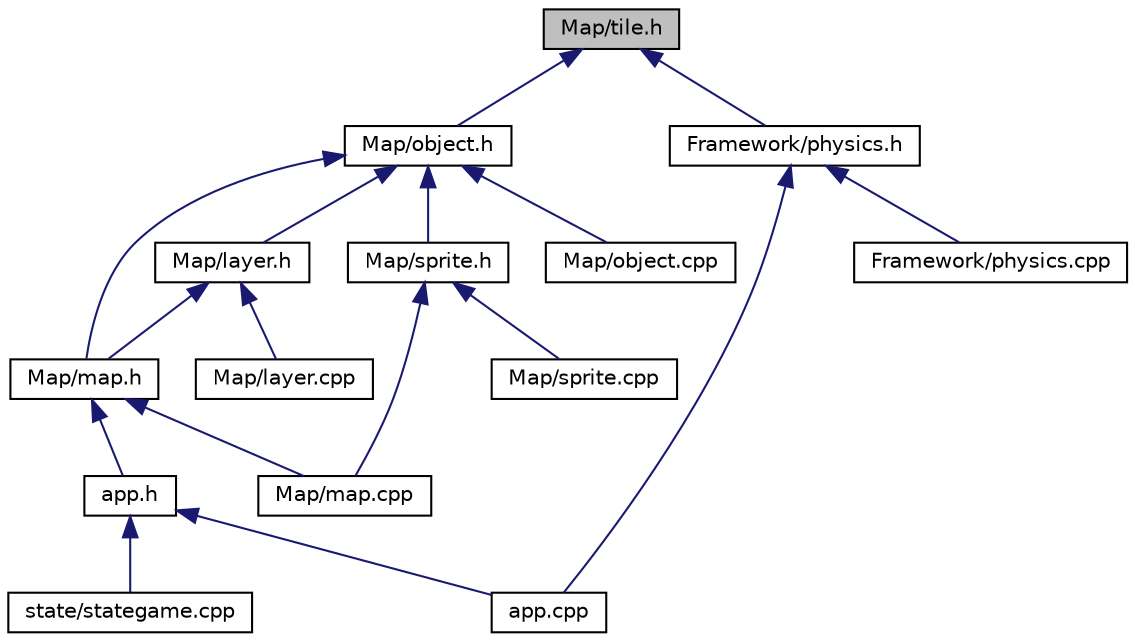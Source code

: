 digraph "Map/tile.h"
{
  edge [fontname="Helvetica",fontsize="10",labelfontname="Helvetica",labelfontsize="10"];
  node [fontname="Helvetica",fontsize="10",shape=record];
  Node1 [label="Map/tile.h",height=0.2,width=0.4,color="black", fillcolor="grey75", style="filled", fontcolor="black"];
  Node1 -> Node2 [dir="back",color="midnightblue",fontsize="10",style="solid"];
  Node2 [label="Map/object.h",height=0.2,width=0.4,color="black", fillcolor="white", style="filled",URL="$object_8h.html"];
  Node2 -> Node3 [dir="back",color="midnightblue",fontsize="10",style="solid"];
  Node3 [label="Map/map.h",height=0.2,width=0.4,color="black", fillcolor="white", style="filled",URL="$map_8h.html"];
  Node3 -> Node4 [dir="back",color="midnightblue",fontsize="10",style="solid"];
  Node4 [label="app.h",height=0.2,width=0.4,color="black", fillcolor="white", style="filled",URL="$app_8h.html"];
  Node4 -> Node5 [dir="back",color="midnightblue",fontsize="10",style="solid"];
  Node5 [label="app.cpp",height=0.2,width=0.4,color="black", fillcolor="white", style="filled",URL="$app_8cpp.html"];
  Node4 -> Node6 [dir="back",color="midnightblue",fontsize="10",style="solid"];
  Node6 [label="state/stategame.cpp",height=0.2,width=0.4,color="black", fillcolor="white", style="filled",URL="$stategame_8cpp.html"];
  Node3 -> Node7 [dir="back",color="midnightblue",fontsize="10",style="solid"];
  Node7 [label="Map/map.cpp",height=0.2,width=0.4,color="black", fillcolor="white", style="filled",URL="$map_8cpp.html"];
  Node2 -> Node8 [dir="back",color="midnightblue",fontsize="10",style="solid"];
  Node8 [label="Map/layer.h",height=0.2,width=0.4,color="black", fillcolor="white", style="filled",URL="$layer_8h.html"];
  Node8 -> Node3 [dir="back",color="midnightblue",fontsize="10",style="solid"];
  Node8 -> Node9 [dir="back",color="midnightblue",fontsize="10",style="solid"];
  Node9 [label="Map/layer.cpp",height=0.2,width=0.4,color="black", fillcolor="white", style="filled",URL="$layer_8cpp.html"];
  Node2 -> Node10 [dir="back",color="midnightblue",fontsize="10",style="solid"];
  Node10 [label="Map/sprite.h",height=0.2,width=0.4,color="black", fillcolor="white", style="filled",URL="$sprite_8h.html"];
  Node10 -> Node7 [dir="back",color="midnightblue",fontsize="10",style="solid"];
  Node10 -> Node11 [dir="back",color="midnightblue",fontsize="10",style="solid"];
  Node11 [label="Map/sprite.cpp",height=0.2,width=0.4,color="black", fillcolor="white", style="filled",URL="$sprite_8cpp.html"];
  Node2 -> Node12 [dir="back",color="midnightblue",fontsize="10",style="solid"];
  Node12 [label="Map/object.cpp",height=0.2,width=0.4,color="black", fillcolor="white", style="filled",URL="$object_8cpp.html"];
  Node1 -> Node13 [dir="back",color="midnightblue",fontsize="10",style="solid"];
  Node13 [label="Framework/physics.h",height=0.2,width=0.4,color="black", fillcolor="white", style="filled",URL="$physics_8h.html"];
  Node13 -> Node5 [dir="back",color="midnightblue",fontsize="10",style="solid"];
  Node13 -> Node14 [dir="back",color="midnightblue",fontsize="10",style="solid"];
  Node14 [label="Framework/physics.cpp",height=0.2,width=0.4,color="black", fillcolor="white", style="filled",URL="$physics_8cpp.html"];
}
